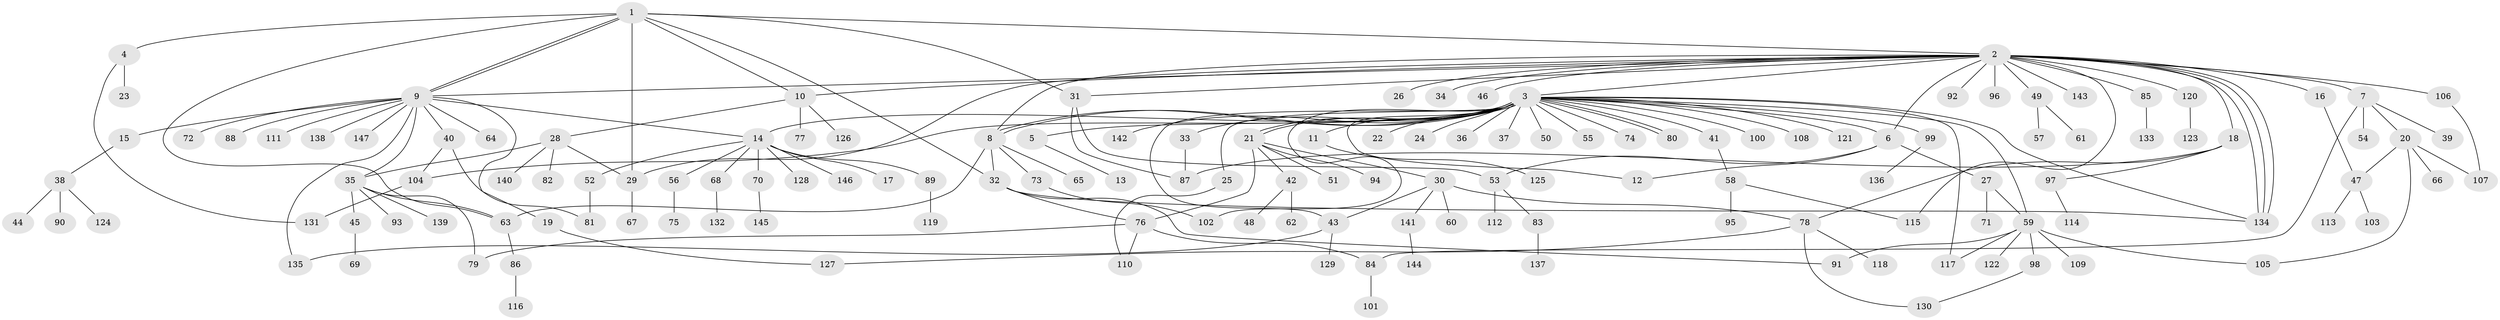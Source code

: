 // coarse degree distribution, {10: 0.02654867256637168, 23: 0.008849557522123894, 32: 0.008849557522123894, 3: 0.02654867256637168, 1: 0.5575221238938053, 6: 0.017699115044247787, 9: 0.017699115044247787, 14: 0.008849557522123894, 4: 0.04424778761061947, 2: 0.23893805309734514, 5: 0.035398230088495575, 7: 0.008849557522123894}
// Generated by graph-tools (version 1.1) at 2025/51/02/27/25 19:51:53]
// undirected, 147 vertices, 190 edges
graph export_dot {
graph [start="1"]
  node [color=gray90,style=filled];
  1;
  2;
  3;
  4;
  5;
  6;
  7;
  8;
  9;
  10;
  11;
  12;
  13;
  14;
  15;
  16;
  17;
  18;
  19;
  20;
  21;
  22;
  23;
  24;
  25;
  26;
  27;
  28;
  29;
  30;
  31;
  32;
  33;
  34;
  35;
  36;
  37;
  38;
  39;
  40;
  41;
  42;
  43;
  44;
  45;
  46;
  47;
  48;
  49;
  50;
  51;
  52;
  53;
  54;
  55;
  56;
  57;
  58;
  59;
  60;
  61;
  62;
  63;
  64;
  65;
  66;
  67;
  68;
  69;
  70;
  71;
  72;
  73;
  74;
  75;
  76;
  77;
  78;
  79;
  80;
  81;
  82;
  83;
  84;
  85;
  86;
  87;
  88;
  89;
  90;
  91;
  92;
  93;
  94;
  95;
  96;
  97;
  98;
  99;
  100;
  101;
  102;
  103;
  104;
  105;
  106;
  107;
  108;
  109;
  110;
  111;
  112;
  113;
  114;
  115;
  116;
  117;
  118;
  119;
  120;
  121;
  122;
  123;
  124;
  125;
  126;
  127;
  128;
  129;
  130;
  131;
  132;
  133;
  134;
  135;
  136;
  137;
  138;
  139;
  140;
  141;
  142;
  143;
  144;
  145;
  146;
  147;
  1 -- 2;
  1 -- 4;
  1 -- 9;
  1 -- 9;
  1 -- 10;
  1 -- 29;
  1 -- 31;
  1 -- 32;
  1 -- 63;
  2 -- 3;
  2 -- 6;
  2 -- 7;
  2 -- 8;
  2 -- 9;
  2 -- 10;
  2 -- 16;
  2 -- 18;
  2 -- 26;
  2 -- 29;
  2 -- 31;
  2 -- 34;
  2 -- 46;
  2 -- 49;
  2 -- 85;
  2 -- 92;
  2 -- 96;
  2 -- 106;
  2 -- 115;
  2 -- 120;
  2 -- 134;
  2 -- 134;
  2 -- 134;
  2 -- 143;
  3 -- 5;
  3 -- 6;
  3 -- 8;
  3 -- 8;
  3 -- 11;
  3 -- 12;
  3 -- 14;
  3 -- 21;
  3 -- 21;
  3 -- 22;
  3 -- 24;
  3 -- 25;
  3 -- 33;
  3 -- 36;
  3 -- 37;
  3 -- 41;
  3 -- 43;
  3 -- 50;
  3 -- 55;
  3 -- 59;
  3 -- 74;
  3 -- 80;
  3 -- 80;
  3 -- 99;
  3 -- 100;
  3 -- 102;
  3 -- 104;
  3 -- 108;
  3 -- 117;
  3 -- 121;
  3 -- 134;
  3 -- 142;
  4 -- 23;
  4 -- 131;
  5 -- 13;
  6 -- 12;
  6 -- 27;
  6 -- 53;
  7 -- 20;
  7 -- 39;
  7 -- 54;
  7 -- 84;
  8 -- 32;
  8 -- 63;
  8 -- 65;
  8 -- 73;
  9 -- 14;
  9 -- 15;
  9 -- 19;
  9 -- 35;
  9 -- 40;
  9 -- 64;
  9 -- 72;
  9 -- 88;
  9 -- 111;
  9 -- 135;
  9 -- 138;
  9 -- 147;
  10 -- 28;
  10 -- 77;
  10 -- 126;
  11 -- 125;
  14 -- 17;
  14 -- 52;
  14 -- 56;
  14 -- 68;
  14 -- 70;
  14 -- 89;
  14 -- 128;
  14 -- 146;
  15 -- 38;
  16 -- 47;
  18 -- 78;
  18 -- 87;
  18 -- 97;
  19 -- 127;
  20 -- 47;
  20 -- 66;
  20 -- 105;
  20 -- 107;
  21 -- 30;
  21 -- 42;
  21 -- 51;
  21 -- 76;
  21 -- 94;
  25 -- 110;
  27 -- 59;
  27 -- 71;
  28 -- 29;
  28 -- 35;
  28 -- 82;
  28 -- 140;
  29 -- 67;
  30 -- 43;
  30 -- 60;
  30 -- 78;
  30 -- 141;
  31 -- 53;
  31 -- 87;
  32 -- 76;
  32 -- 91;
  32 -- 134;
  33 -- 87;
  35 -- 45;
  35 -- 63;
  35 -- 79;
  35 -- 93;
  35 -- 139;
  38 -- 44;
  38 -- 90;
  38 -- 124;
  40 -- 81;
  40 -- 104;
  41 -- 58;
  42 -- 48;
  42 -- 62;
  43 -- 129;
  43 -- 135;
  45 -- 69;
  47 -- 103;
  47 -- 113;
  49 -- 57;
  49 -- 61;
  52 -- 81;
  53 -- 83;
  53 -- 112;
  56 -- 75;
  58 -- 95;
  58 -- 115;
  59 -- 91;
  59 -- 98;
  59 -- 105;
  59 -- 109;
  59 -- 117;
  59 -- 122;
  63 -- 86;
  68 -- 132;
  70 -- 145;
  73 -- 102;
  76 -- 79;
  76 -- 84;
  76 -- 110;
  78 -- 118;
  78 -- 127;
  78 -- 130;
  83 -- 137;
  84 -- 101;
  85 -- 133;
  86 -- 116;
  89 -- 119;
  97 -- 114;
  98 -- 130;
  99 -- 136;
  104 -- 131;
  106 -- 107;
  120 -- 123;
  141 -- 144;
}
